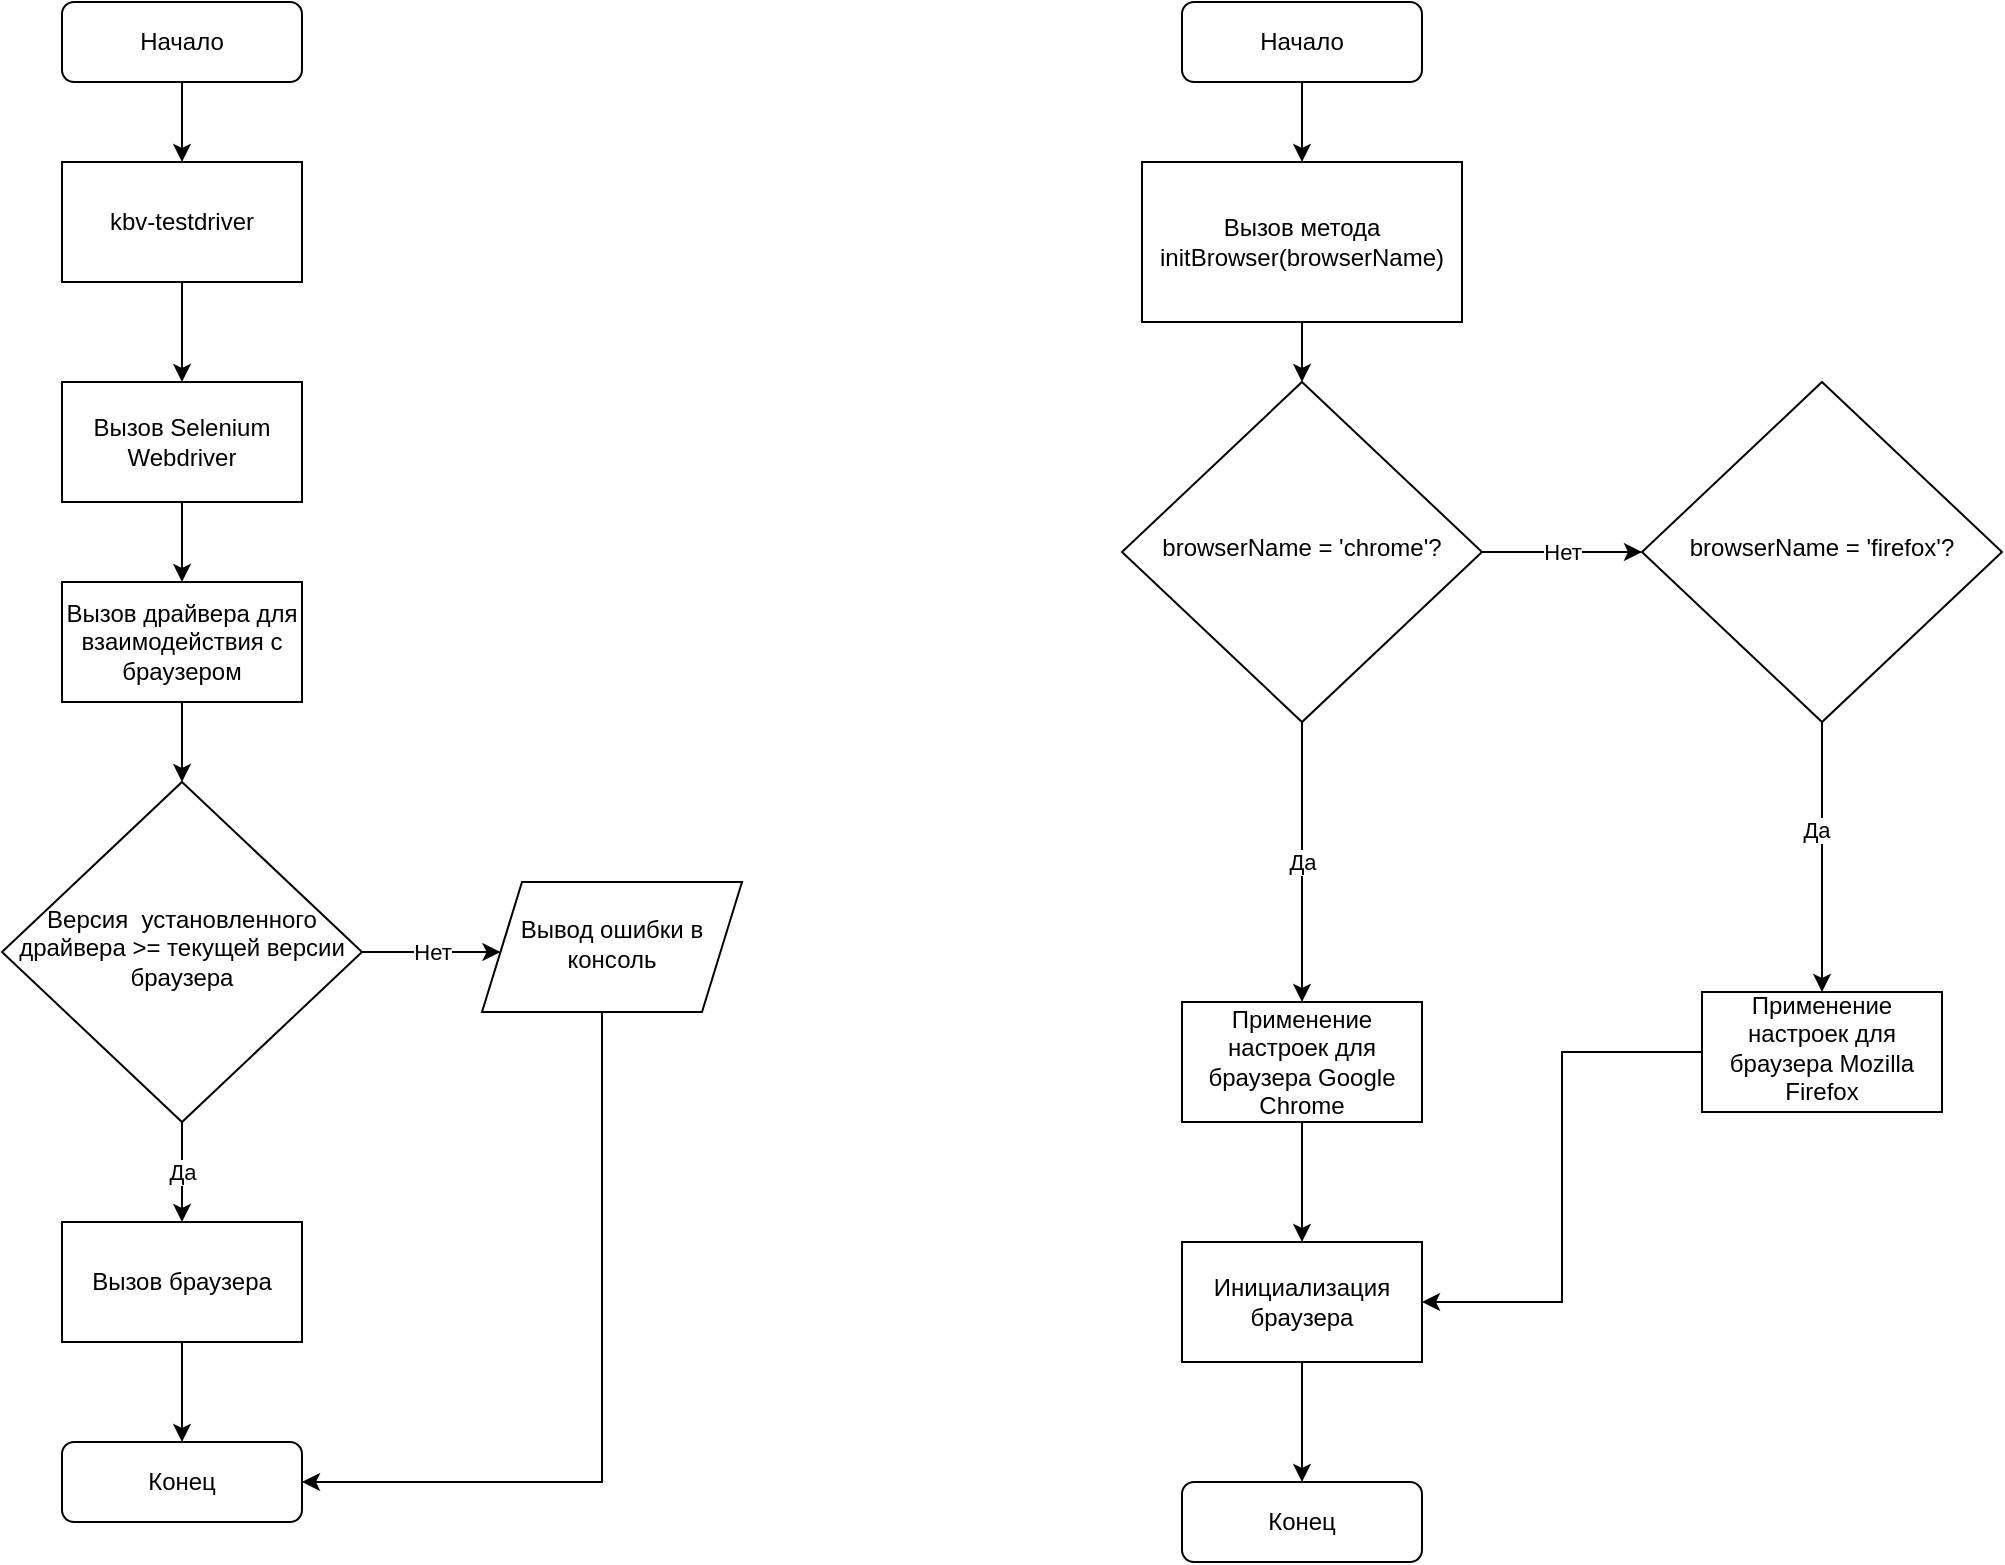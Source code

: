 <mxfile version="15.9.5" type="device"><diagram id="QYsqk9gGsDnlvmY6Rrkh" name="Page-1"><mxGraphModel dx="2585" dy="1385" grid="1" gridSize="10" guides="1" tooltips="1" connect="1" arrows="1" fold="1" page="1" pageScale="1" pageWidth="1169" pageHeight="827" math="0" shadow="0"><root><mxCell id="0"/><mxCell id="1" parent="0"/><mxCell id="YIKr2mdthig0v6ANZF5c-12" value="" style="edgeStyle=orthogonalEdgeStyle;rounded=0;orthogonalLoop=1;jettySize=auto;html=1;" edge="1" parent="1" source="YIKr2mdthig0v6ANZF5c-13" target="YIKr2mdthig0v6ANZF5c-19"><mxGeometry relative="1" as="geometry"/></mxCell><mxCell id="YIKr2mdthig0v6ANZF5c-13" value="Начало" style="rounded=1;whiteSpace=wrap;html=1;fontSize=12;glass=0;strokeWidth=1;shadow=0;" vertex="1" parent="1"><mxGeometry x="160" y="235" width="120" height="40" as="geometry"/></mxCell><mxCell id="YIKr2mdthig0v6ANZF5c-14" value="Да" style="edgeStyle=orthogonalEdgeStyle;rounded=0;orthogonalLoop=1;jettySize=auto;html=1;" edge="1" parent="1" source="YIKr2mdthig0v6ANZF5c-16" target="YIKr2mdthig0v6ANZF5c-25"><mxGeometry relative="1" as="geometry"/></mxCell><mxCell id="YIKr2mdthig0v6ANZF5c-15" value="Нет" style="edgeStyle=orthogonalEdgeStyle;rounded=0;orthogonalLoop=1;jettySize=auto;html=1;" edge="1" parent="1" source="YIKr2mdthig0v6ANZF5c-16" target="YIKr2mdthig0v6ANZF5c-27"><mxGeometry relative="1" as="geometry"><Array as="points"><mxPoint x="360" y="710"/><mxPoint x="360" y="710"/></Array></mxGeometry></mxCell><mxCell id="YIKr2mdthig0v6ANZF5c-16" value="Версия&amp;nbsp; установленного драйвера &amp;gt;= текущей версии браузера" style="rhombus;whiteSpace=wrap;html=1;shadow=0;fontFamily=Helvetica;fontSize=12;align=center;strokeWidth=1;spacing=6;spacingTop=-4;" vertex="1" parent="1"><mxGeometry x="130" y="625" width="180" height="170" as="geometry"/></mxCell><mxCell id="YIKr2mdthig0v6ANZF5c-17" value="Конец" style="rounded=1;whiteSpace=wrap;html=1;fontSize=12;glass=0;strokeWidth=1;shadow=0;" vertex="1" parent="1"><mxGeometry x="160" y="955" width="120" height="40" as="geometry"/></mxCell><mxCell id="YIKr2mdthig0v6ANZF5c-18" value="" style="edgeStyle=orthogonalEdgeStyle;rounded=0;orthogonalLoop=1;jettySize=auto;html=1;" edge="1" parent="1" source="YIKr2mdthig0v6ANZF5c-19" target="YIKr2mdthig0v6ANZF5c-21"><mxGeometry relative="1" as="geometry"/></mxCell><mxCell id="YIKr2mdthig0v6ANZF5c-19" value="kbv-testdriver" style="rounded=0;whiteSpace=wrap;html=1;" vertex="1" parent="1"><mxGeometry x="160" y="315" width="120" height="60" as="geometry"/></mxCell><mxCell id="YIKr2mdthig0v6ANZF5c-20" value="" style="edgeStyle=orthogonalEdgeStyle;rounded=0;orthogonalLoop=1;jettySize=auto;html=1;" edge="1" parent="1" source="YIKr2mdthig0v6ANZF5c-21" target="YIKr2mdthig0v6ANZF5c-23"><mxGeometry relative="1" as="geometry"/></mxCell><mxCell id="YIKr2mdthig0v6ANZF5c-21" value="Вызов Selenium Webdriver" style="rounded=0;whiteSpace=wrap;html=1;" vertex="1" parent="1"><mxGeometry x="160" y="425" width="120" height="60" as="geometry"/></mxCell><mxCell id="YIKr2mdthig0v6ANZF5c-22" value="" style="edgeStyle=orthogonalEdgeStyle;rounded=0;orthogonalLoop=1;jettySize=auto;html=1;" edge="1" parent="1" source="YIKr2mdthig0v6ANZF5c-23" target="YIKr2mdthig0v6ANZF5c-16"><mxGeometry relative="1" as="geometry"/></mxCell><mxCell id="YIKr2mdthig0v6ANZF5c-23" value="Вызов драйвера для взаимодействия с браузером" style="rounded=0;whiteSpace=wrap;html=1;" vertex="1" parent="1"><mxGeometry x="160" y="525" width="120" height="60" as="geometry"/></mxCell><mxCell id="YIKr2mdthig0v6ANZF5c-24" value="" style="edgeStyle=orthogonalEdgeStyle;rounded=0;orthogonalLoop=1;jettySize=auto;html=1;" edge="1" parent="1" source="YIKr2mdthig0v6ANZF5c-25" target="YIKr2mdthig0v6ANZF5c-17"><mxGeometry relative="1" as="geometry"/></mxCell><mxCell id="YIKr2mdthig0v6ANZF5c-25" value="Вызов браузера" style="whiteSpace=wrap;html=1;rounded=0;" vertex="1" parent="1"><mxGeometry x="160" y="845" width="120" height="60" as="geometry"/></mxCell><mxCell id="YIKr2mdthig0v6ANZF5c-26" style="edgeStyle=orthogonalEdgeStyle;rounded=0;orthogonalLoop=1;jettySize=auto;html=1;entryX=1;entryY=0.5;entryDx=0;entryDy=0;" edge="1" parent="1" source="YIKr2mdthig0v6ANZF5c-27" target="YIKr2mdthig0v6ANZF5c-17"><mxGeometry relative="1" as="geometry"><Array as="points"><mxPoint x="430" y="975"/></Array></mxGeometry></mxCell><mxCell id="YIKr2mdthig0v6ANZF5c-27" value="&lt;span&gt;Вывод ошибки в консоль&lt;/span&gt;" style="shape=parallelogram;perimeter=parallelogramPerimeter;whiteSpace=wrap;html=1;fixedSize=1;shadow=0;strokeWidth=1;spacing=6;spacingTop=-4;" vertex="1" parent="1"><mxGeometry x="370" y="675" width="130" height="65" as="geometry"/></mxCell><mxCell id="YIKr2mdthig0v6ANZF5c-28" value="" style="edgeStyle=orthogonalEdgeStyle;rounded=0;orthogonalLoop=1;jettySize=auto;html=1;" edge="1" parent="1" source="YIKr2mdthig0v6ANZF5c-29" target="YIKr2mdthig0v6ANZF5c-35"><mxGeometry relative="1" as="geometry"/></mxCell><mxCell id="YIKr2mdthig0v6ANZF5c-29" value="Начало" style="rounded=1;whiteSpace=wrap;html=1;fontSize=12;glass=0;strokeWidth=1;shadow=0;" vertex="1" parent="1"><mxGeometry x="720" y="235" width="120" height="40" as="geometry"/></mxCell><mxCell id="YIKr2mdthig0v6ANZF5c-30" value="Да" style="edgeStyle=orthogonalEdgeStyle;rounded=0;orthogonalLoop=1;jettySize=auto;html=1;" edge="1" parent="1" source="YIKr2mdthig0v6ANZF5c-32" target="YIKr2mdthig0v6ANZF5c-38"><mxGeometry relative="1" as="geometry"/></mxCell><mxCell id="YIKr2mdthig0v6ANZF5c-31" value="Нет" style="edgeStyle=orthogonalEdgeStyle;rounded=0;orthogonalLoop=1;jettySize=auto;html=1;" edge="1" parent="1" source="YIKr2mdthig0v6ANZF5c-32" target="YIKr2mdthig0v6ANZF5c-43"><mxGeometry relative="1" as="geometry"/></mxCell><mxCell id="YIKr2mdthig0v6ANZF5c-32" value="browserName = 'chrome'?" style="rhombus;whiteSpace=wrap;html=1;shadow=0;fontFamily=Helvetica;fontSize=12;align=center;strokeWidth=1;spacing=6;spacingTop=-4;" vertex="1" parent="1"><mxGeometry x="690" y="425" width="180" height="170" as="geometry"/></mxCell><mxCell id="YIKr2mdthig0v6ANZF5c-33" value="Конец" style="rounded=1;whiteSpace=wrap;html=1;fontSize=12;glass=0;strokeWidth=1;shadow=0;" vertex="1" parent="1"><mxGeometry x="720" y="975" width="120" height="40" as="geometry"/></mxCell><mxCell id="YIKr2mdthig0v6ANZF5c-34" value="" style="edgeStyle=orthogonalEdgeStyle;rounded=0;orthogonalLoop=1;jettySize=auto;html=1;" edge="1" parent="1" source="YIKr2mdthig0v6ANZF5c-35"><mxGeometry relative="1" as="geometry"><mxPoint x="780" y="425" as="targetPoint"/></mxGeometry></mxCell><mxCell id="YIKr2mdthig0v6ANZF5c-35" value="Вызов метода initBrowser(browserName)" style="rounded=0;whiteSpace=wrap;html=1;" vertex="1" parent="1"><mxGeometry x="700" y="315" width="160" height="80" as="geometry"/></mxCell><mxCell id="YIKr2mdthig0v6ANZF5c-36" value="" style="edgeStyle=orthogonalEdgeStyle;rounded=0;orthogonalLoop=1;jettySize=auto;html=1;" edge="1" parent="1"><mxGeometry relative="1" as="geometry"><mxPoint x="1050" y="700" as="sourcePoint"/></mxGeometry></mxCell><mxCell id="YIKr2mdthig0v6ANZF5c-37" value="" style="edgeStyle=orthogonalEdgeStyle;rounded=0;orthogonalLoop=1;jettySize=auto;html=1;" edge="1" parent="1" source="YIKr2mdthig0v6ANZF5c-38" target="YIKr2mdthig0v6ANZF5c-40"><mxGeometry relative="1" as="geometry"/></mxCell><mxCell id="YIKr2mdthig0v6ANZF5c-38" value="Применение настроек для браузера Google Chrome" style="whiteSpace=wrap;html=1;rounded=0;" vertex="1" parent="1"><mxGeometry x="720" y="735" width="120" height="60" as="geometry"/></mxCell><mxCell id="YIKr2mdthig0v6ANZF5c-39" value="" style="edgeStyle=orthogonalEdgeStyle;rounded=0;orthogonalLoop=1;jettySize=auto;html=1;" edge="1" parent="1" source="YIKr2mdthig0v6ANZF5c-40" target="YIKr2mdthig0v6ANZF5c-33"><mxGeometry relative="1" as="geometry"/></mxCell><mxCell id="YIKr2mdthig0v6ANZF5c-40" value="Инициализация браузера" style="whiteSpace=wrap;html=1;rounded=0;" vertex="1" parent="1"><mxGeometry x="720" y="855" width="120" height="60" as="geometry"/></mxCell><mxCell id="YIKr2mdthig0v6ANZF5c-41" value="" style="edgeStyle=orthogonalEdgeStyle;rounded=0;orthogonalLoop=1;jettySize=auto;html=1;" edge="1" parent="1" source="YIKr2mdthig0v6ANZF5c-43" target="YIKr2mdthig0v6ANZF5c-45"><mxGeometry relative="1" as="geometry"/></mxCell><mxCell id="YIKr2mdthig0v6ANZF5c-42" value="Да" style="edgeLabel;html=1;align=center;verticalAlign=middle;resizable=0;points=[];" vertex="1" connectable="0" parent="YIKr2mdthig0v6ANZF5c-41"><mxGeometry x="-0.209" y="-3" relative="1" as="geometry"><mxPoint as="offset"/></mxGeometry></mxCell><mxCell id="YIKr2mdthig0v6ANZF5c-43" value="browserName = 'firefox'?" style="rhombus;whiteSpace=wrap;html=1;shadow=0;fontFamily=Helvetica;fontSize=12;align=center;strokeWidth=1;spacing=6;spacingTop=-4;" vertex="1" parent="1"><mxGeometry x="950" y="425" width="180" height="170" as="geometry"/></mxCell><mxCell id="YIKr2mdthig0v6ANZF5c-44" value="" style="edgeStyle=orthogonalEdgeStyle;rounded=0;orthogonalLoop=1;jettySize=auto;html=1;entryX=1;entryY=0.5;entryDx=0;entryDy=0;" edge="1" parent="1" source="YIKr2mdthig0v6ANZF5c-45" target="YIKr2mdthig0v6ANZF5c-40"><mxGeometry relative="1" as="geometry"><mxPoint x="1040" y="870" as="targetPoint"/></mxGeometry></mxCell><mxCell id="YIKr2mdthig0v6ANZF5c-45" value="&lt;span&gt;Применение настроек для браузера Mozilla Firefox&lt;/span&gt;" style="whiteSpace=wrap;html=1;shadow=0;strokeWidth=1;spacing=6;spacingTop=-4;" vertex="1" parent="1"><mxGeometry x="980" y="730" width="120" height="60" as="geometry"/></mxCell></root></mxGraphModel></diagram></mxfile>
